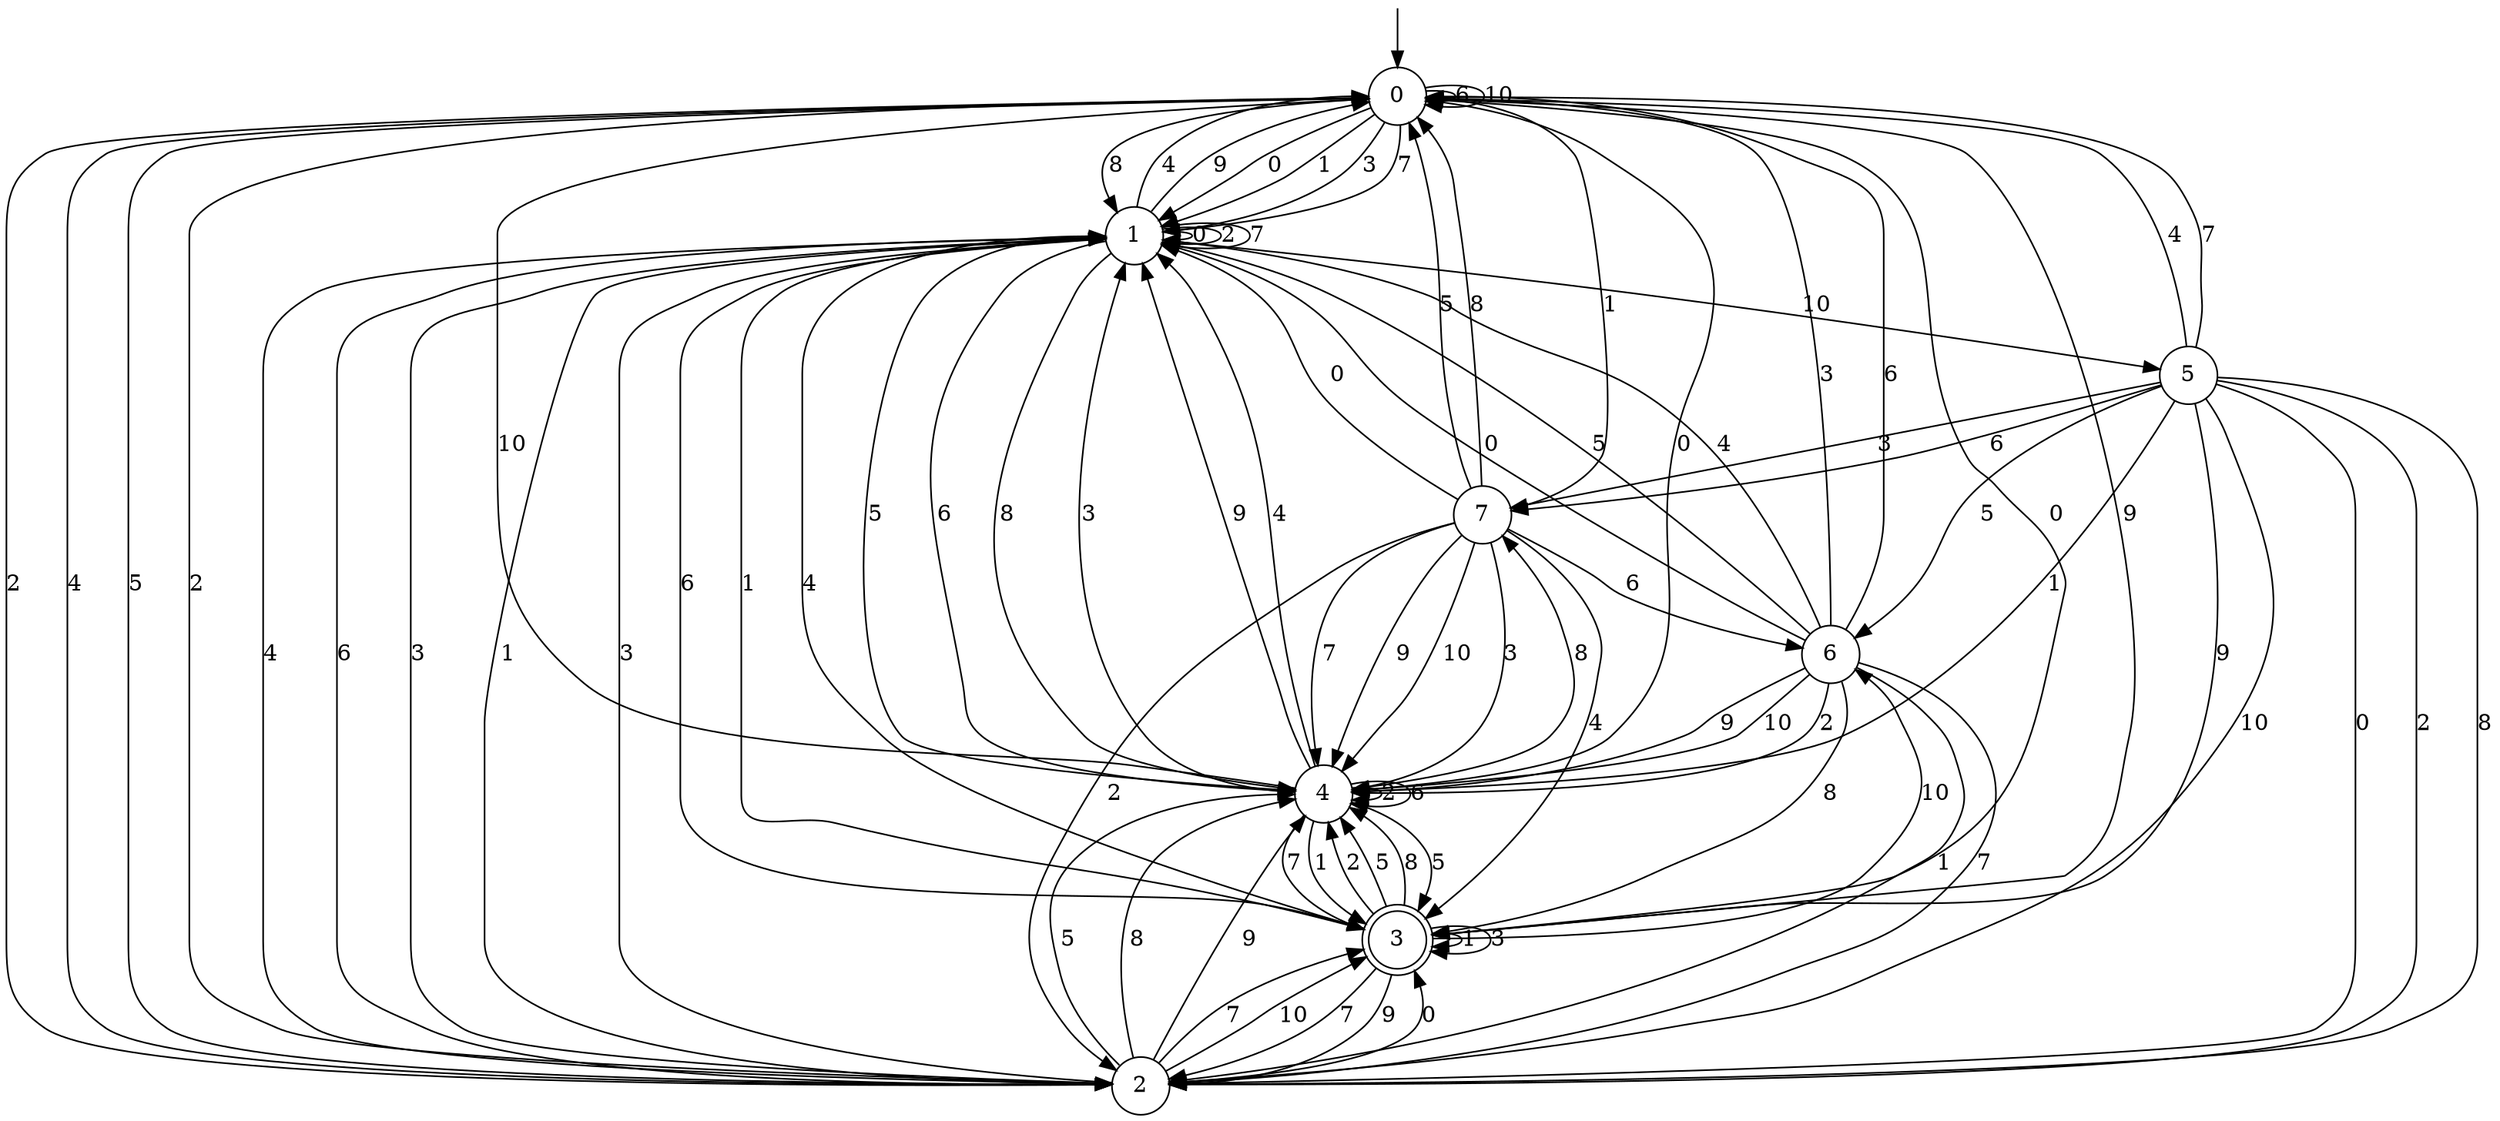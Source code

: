 digraph g {

	s0 [shape="circle" label="0"];
	s1 [shape="circle" label="1"];
	s2 [shape="circle" label="2"];
	s3 [shape="doublecircle" label="3"];
	s4 [shape="circle" label="4"];
	s5 [shape="circle" label="5"];
	s6 [shape="circle" label="6"];
	s7 [shape="circle" label="7"];
	s0 -> s1 [label="0"];
	s0 -> s1 [label="1"];
	s0 -> s2 [label="2"];
	s0 -> s1 [label="3"];
	s0 -> s2 [label="4"];
	s0 -> s2 [label="5"];
	s0 -> s0 [label="6"];
	s0 -> s1 [label="7"];
	s0 -> s1 [label="8"];
	s0 -> s3 [label="9"];
	s0 -> s0 [label="10"];
	s1 -> s1 [label="0"];
	s1 -> s3 [label="1"];
	s1 -> s1 [label="2"];
	s1 -> s2 [label="3"];
	s1 -> s0 [label="4"];
	s1 -> s4 [label="5"];
	s1 -> s4 [label="6"];
	s1 -> s1 [label="7"];
	s1 -> s4 [label="8"];
	s1 -> s0 [label="9"];
	s1 -> s5 [label="10"];
	s2 -> s3 [label="0"];
	s2 -> s1 [label="1"];
	s2 -> s0 [label="2"];
	s2 -> s1 [label="3"];
	s2 -> s1 [label="4"];
	s2 -> s4 [label="5"];
	s2 -> s1 [label="6"];
	s2 -> s3 [label="7"];
	s2 -> s4 [label="8"];
	s2 -> s4 [label="9"];
	s2 -> s3 [label="10"];
	s3 -> s0 [label="0"];
	s3 -> s3 [label="1"];
	s3 -> s4 [label="2"];
	s3 -> s3 [label="3"];
	s3 -> s1 [label="4"];
	s3 -> s4 [label="5"];
	s3 -> s1 [label="6"];
	s3 -> s2 [label="7"];
	s3 -> s4 [label="8"];
	s3 -> s2 [label="9"];
	s3 -> s6 [label="10"];
	s4 -> s0 [label="0"];
	s4 -> s3 [label="1"];
	s4 -> s4 [label="2"];
	s4 -> s1 [label="3"];
	s4 -> s1 [label="4"];
	s4 -> s3 [label="5"];
	s4 -> s4 [label="6"];
	s4 -> s3 [label="7"];
	s4 -> s7 [label="8"];
	s4 -> s1 [label="9"];
	s4 -> s0 [label="10"];
	s5 -> s2 [label="0"];
	s5 -> s4 [label="1"];
	s5 -> s2 [label="2"];
	s5 -> s7 [label="3"];
	s5 -> s0 [label="4"];
	s5 -> s6 [label="5"];
	s5 -> s7 [label="6"];
	s5 -> s0 [label="7"];
	s5 -> s2 [label="8"];
	s5 -> s3 [label="9"];
	s5 -> s2 [label="10"];
	s6 -> s1 [label="0"];
	s6 -> s2 [label="1"];
	s6 -> s4 [label="2"];
	s6 -> s0 [label="3"];
	s6 -> s1 [label="4"];
	s6 -> s1 [label="5"];
	s6 -> s0 [label="6"];
	s6 -> s2 [label="7"];
	s6 -> s3 [label="8"];
	s6 -> s4 [label="9"];
	s6 -> s4 [label="10"];
	s7 -> s1 [label="0"];
	s7 -> s0 [label="1"];
	s7 -> s2 [label="2"];
	s7 -> s4 [label="3"];
	s7 -> s3 [label="4"];
	s7 -> s0 [label="5"];
	s7 -> s6 [label="6"];
	s7 -> s4 [label="7"];
	s7 -> s0 [label="8"];
	s7 -> s4 [label="9"];
	s7 -> s4 [label="10"];

__start0 [label="" shape="none" width="0" height="0"];
__start0 -> s0;

}
